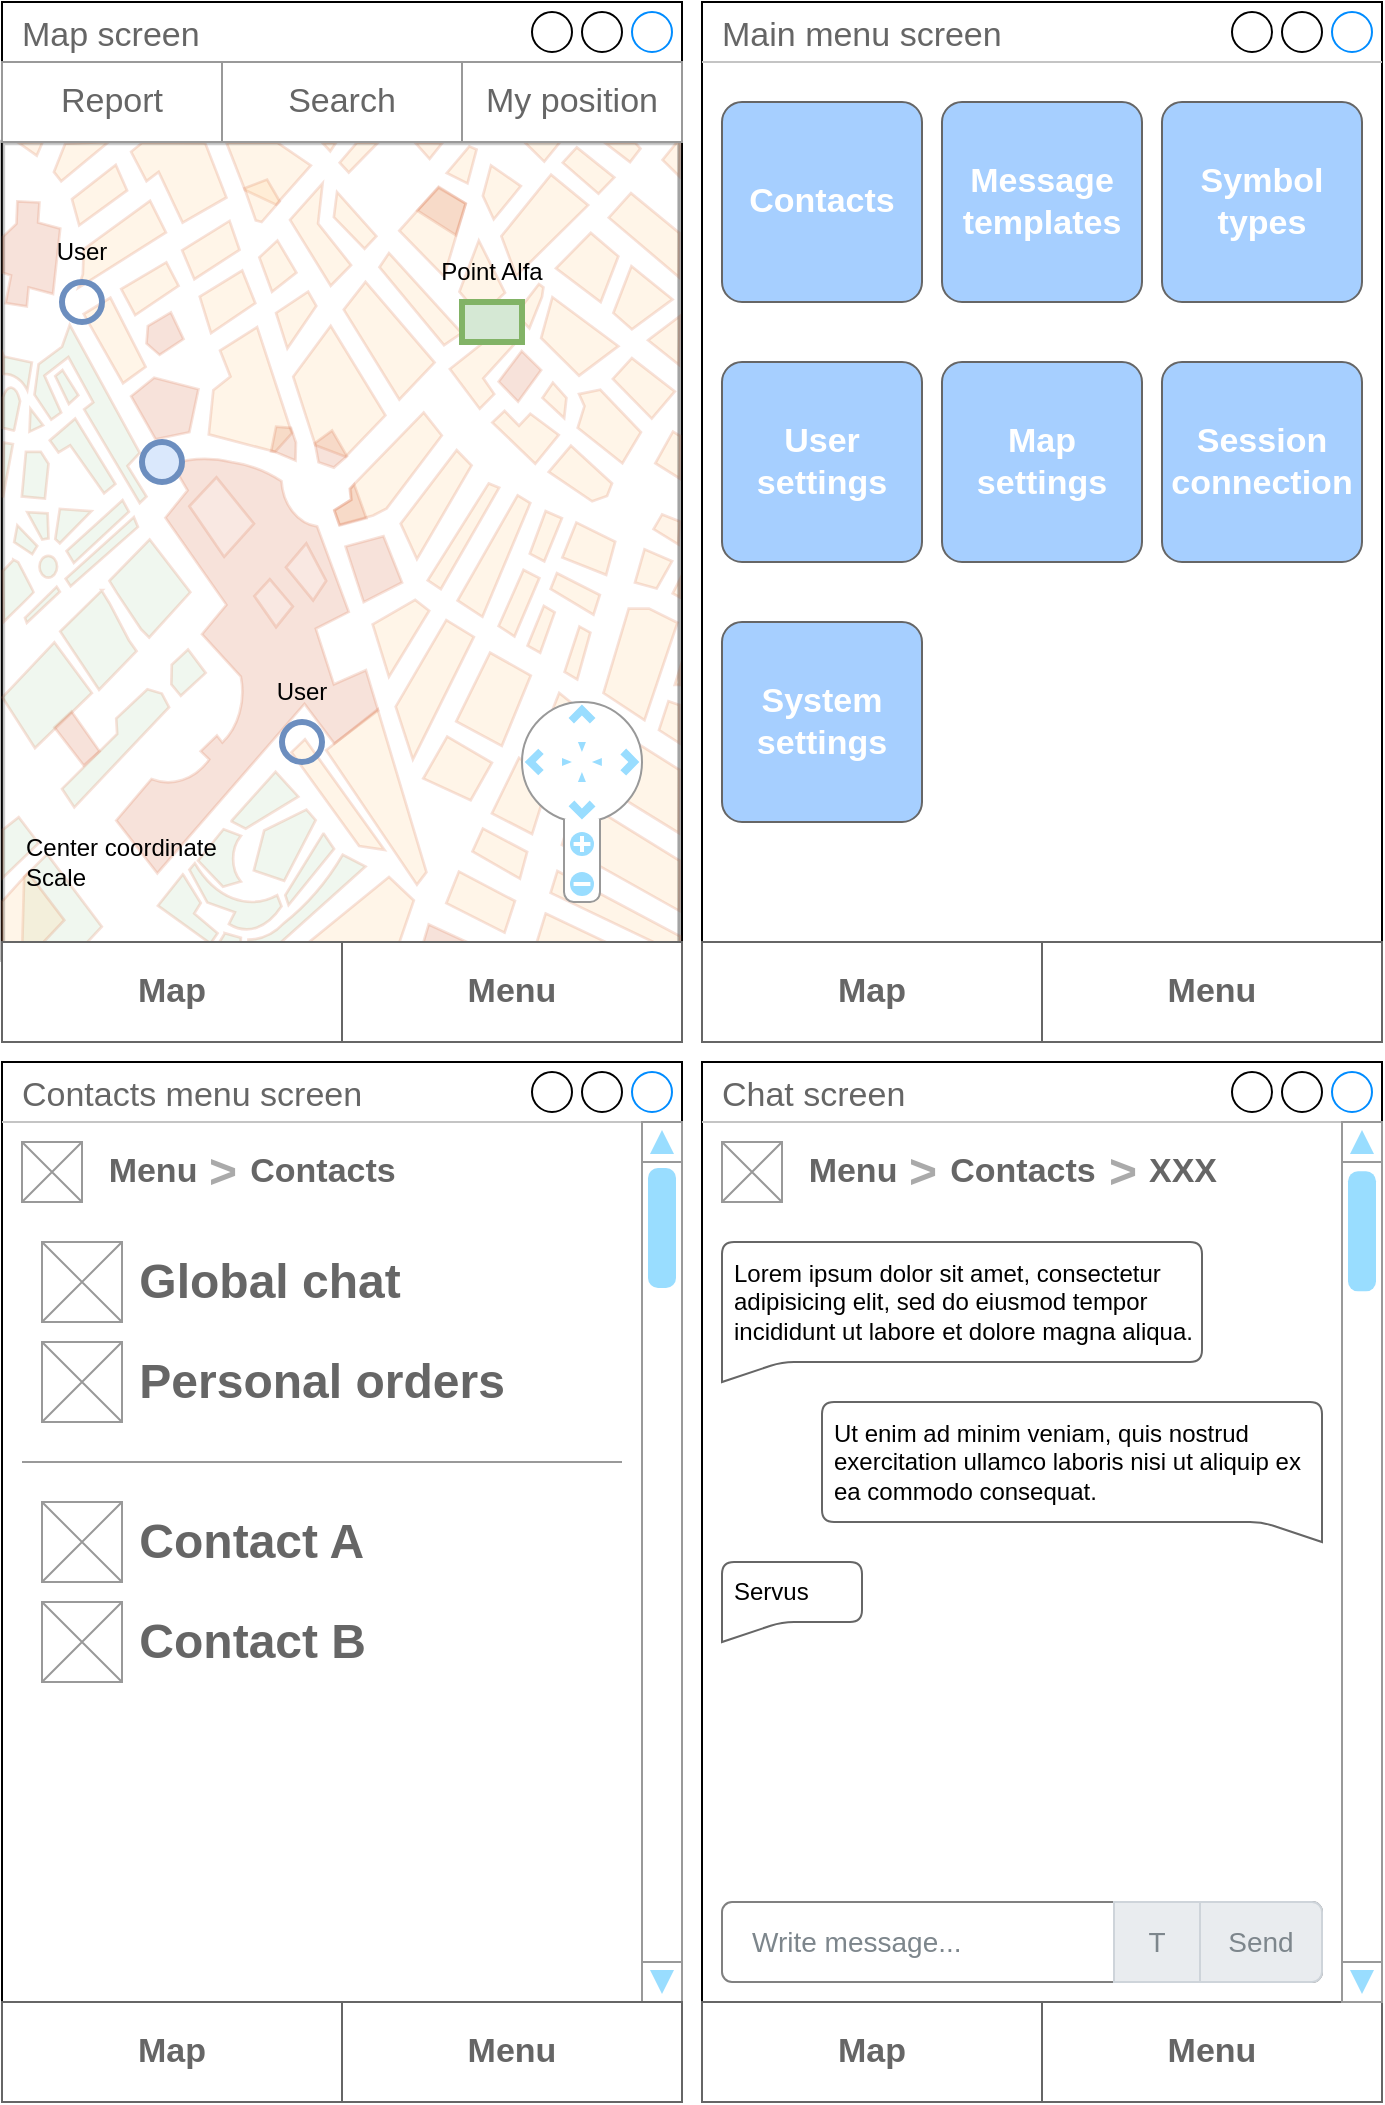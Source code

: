 <mxfile pages="2">
    <diagram name="Stránka-1" id="wXX2trazdjOJ1I0KPVxf">
        <mxGraphModel dx="499" dy="601" grid="1" gridSize="10" guides="1" tooltips="1" connect="1" arrows="1" fold="1" page="1" pageScale="1" pageWidth="827" pageHeight="1169" math="0" shadow="0">
            <root>
                <mxCell id="0"/>
                <mxCell id="1" parent="0"/>
                <mxCell id="GQ7bBWIwKiXTHCZu3XIU-1" value="Map screen" style="strokeWidth=1;shadow=0;dashed=0;align=center;html=1;shape=mxgraph.mockup.containers.window;align=left;verticalAlign=top;spacingLeft=8;strokeColor2=#008cff;strokeColor3=#c4c4c4;fontColor=#666666;mainText=;fontSize=17;labelBackgroundColor=none;whiteSpace=wrap;" parent="1" vertex="1">
                    <mxGeometry width="340" height="520" as="geometry"/>
                </mxCell>
                <mxCell id="GQ7bBWIwKiXTHCZu3XIU-12" value="" style="verticalLabelPosition=bottom;shadow=0;dashed=0;align=center;html=1;verticalAlign=top;strokeWidth=1;shape=mxgraph.mockup.misc.map;fontColor=default;opacity=20;" parent="1" vertex="1">
                    <mxGeometry y="70" width="340" height="410" as="geometry"/>
                </mxCell>
                <mxCell id="GQ7bBWIwKiXTHCZu3XIU-2" value="" style="strokeWidth=1;shadow=0;dashed=0;align=center;html=1;shape=mxgraph.mockup.rrect;rSize=10;fillColor=#ffffff;strokeColor=#666666;" parent="1" vertex="1">
                    <mxGeometry y="470" width="340" height="50" as="geometry"/>
                </mxCell>
                <mxCell id="GQ7bBWIwKiXTHCZu3XIU-3" value="Menu" style="strokeColor=inherit;fillColor=inherit;gradientColor=inherit;strokeWidth=1;shadow=0;dashed=0;align=center;html=1;shape=mxgraph.mockup.rrect;rSize=0;fontSize=17;fontColor=#666666;fontStyle=1;resizeHeight=1;whiteSpace=wrap;" parent="GQ7bBWIwKiXTHCZu3XIU-2" vertex="1">
                    <mxGeometry width="170" height="50" relative="1" as="geometry">
                        <mxPoint x="170" as="offset"/>
                    </mxGeometry>
                </mxCell>
                <mxCell id="GQ7bBWIwKiXTHCZu3XIU-7" value="Map" style="strokeColor=inherit;fillColor=inherit;gradientColor=inherit;strokeWidth=1;shadow=0;dashed=0;align=center;html=1;shape=mxgraph.mockup.rrect;rSize=0;fontSize=17;fontColor=#666666;fontStyle=1;resizeHeight=1;whiteSpace=wrap;" parent="GQ7bBWIwKiXTHCZu3XIU-2" vertex="1">
                    <mxGeometry width="170" height="50" as="geometry"/>
                </mxCell>
                <mxCell id="GQ7bBWIwKiXTHCZu3XIU-8" value="" style="verticalLabelPosition=bottom;shadow=0;dashed=0;align=center;html=1;verticalAlign=top;strokeWidth=1;shape=mxgraph.mockup.navigation.mapNavigator;fillColor2=#99ddff;strokeColor2=none;strokeColor3=#ffffff;strokeColor=#999999;" parent="1" vertex="1">
                    <mxGeometry x="260" y="350" width="60" height="100" as="geometry"/>
                </mxCell>
                <mxCell id="GQ7bBWIwKiXTHCZu3XIU-18" value="" style="strokeWidth=1;shadow=0;dashed=0;align=center;html=1;shape=mxgraph.mockup.forms.rrect;rSize=0;strokeColor=#999999;" parent="1" vertex="1">
                    <mxGeometry y="30" width="340" height="40" as="geometry"/>
                </mxCell>
                <mxCell id="GQ7bBWIwKiXTHCZu3XIU-19" value="Report" style="strokeColor=inherit;fillColor=inherit;gradientColor=inherit;strokeWidth=1;shadow=0;dashed=0;align=center;html=1;shape=mxgraph.mockup.forms.rrect;rSize=0;fontSize=17;fontColor=#666666;whiteSpace=wrap;" parent="GQ7bBWIwKiXTHCZu3XIU-18" vertex="1">
                    <mxGeometry width="110" height="40" as="geometry"/>
                </mxCell>
                <mxCell id="GQ7bBWIwKiXTHCZu3XIU-20" value="Search" style="strokeColor=inherit;fillColor=inherit;gradientColor=inherit;strokeWidth=1;shadow=0;dashed=0;align=center;html=1;shape=mxgraph.mockup.forms.rrect;rSize=0;fontSize=17;fontColor=#666666;whiteSpace=wrap;" parent="GQ7bBWIwKiXTHCZu3XIU-18" vertex="1">
                    <mxGeometry x="110" width="120" height="40" as="geometry"/>
                </mxCell>
                <mxCell id="GQ7bBWIwKiXTHCZu3XIU-21" value="My position" style="strokeColor=inherit;fillColor=inherit;gradientColor=inherit;strokeWidth=1;shadow=0;dashed=0;align=center;html=1;shape=mxgraph.mockup.forms.rrect;rSize=0;fontSize=17;fontColor=#666666;whiteSpace=wrap;" parent="GQ7bBWIwKiXTHCZu3XIU-18" vertex="1">
                    <mxGeometry x="230" width="110" height="40" as="geometry"/>
                </mxCell>
                <mxCell id="GQ7bBWIwKiXTHCZu3XIU-26" value="Center coordinate&lt;br&gt;Scale" style="text;html=1;strokeColor=none;fillColor=none;align=left;verticalAlign=middle;whiteSpace=wrap;rounded=0;" parent="1" vertex="1">
                    <mxGeometry x="10" y="410" width="100" height="40" as="geometry"/>
                </mxCell>
                <mxCell id="GQ7bBWIwKiXTHCZu3XIU-27" value="" style="ellipse;whiteSpace=wrap;html=1;aspect=fixed;fillColor=#dae8fc;strokeColor=#6c8ebf;strokeWidth=3;" parent="1" vertex="1">
                    <mxGeometry x="70" y="220" width="20" height="20" as="geometry"/>
                </mxCell>
                <mxCell id="GQ7bBWIwKiXTHCZu3XIU-28" value="" style="ellipse;whiteSpace=wrap;html=1;aspect=fixed;fillColor=none;strokeColor=#6c8ebf;strokeWidth=3;" parent="1" vertex="1">
                    <mxGeometry x="140" y="360" width="20" height="20" as="geometry"/>
                </mxCell>
                <mxCell id="GQ7bBWIwKiXTHCZu3XIU-29" value="" style="ellipse;whiteSpace=wrap;html=1;aspect=fixed;fillColor=none;strokeColor=#6c8ebf;strokeWidth=3;" parent="1" vertex="1">
                    <mxGeometry x="30" y="140" width="20" height="20" as="geometry"/>
                </mxCell>
                <mxCell id="GQ7bBWIwKiXTHCZu3XIU-30" value="" style="rounded=0;whiteSpace=wrap;html=1;fillColor=#d5e8d4;strokeColor=#82b366;strokeWidth=3;" parent="1" vertex="1">
                    <mxGeometry x="230" y="150" width="30" height="20" as="geometry"/>
                </mxCell>
                <mxCell id="GQ7bBWIwKiXTHCZu3XIU-31" value="User" style="text;html=1;strokeColor=none;fillColor=none;align=center;verticalAlign=middle;whiteSpace=wrap;rounded=0;" parent="1" vertex="1">
                    <mxGeometry x="10" y="110" width="60" height="30" as="geometry"/>
                </mxCell>
                <mxCell id="GQ7bBWIwKiXTHCZu3XIU-32" value="User" style="text;html=1;strokeColor=none;fillColor=none;align=center;verticalAlign=middle;whiteSpace=wrap;rounded=0;" parent="1" vertex="1">
                    <mxGeometry x="120" y="330" width="60" height="30" as="geometry"/>
                </mxCell>
                <mxCell id="GQ7bBWIwKiXTHCZu3XIU-33" value="Point Alfa" style="text;html=1;strokeColor=none;fillColor=none;align=center;verticalAlign=middle;whiteSpace=wrap;rounded=0;" parent="1" vertex="1">
                    <mxGeometry x="215" y="120" width="60" height="30" as="geometry"/>
                </mxCell>
                <mxCell id="IEfjwR9wJfI03sF2gvPT-1" value="Main menu screen" style="strokeWidth=1;shadow=0;dashed=0;align=center;html=1;shape=mxgraph.mockup.containers.window;align=left;verticalAlign=top;spacingLeft=8;strokeColor2=#008cff;strokeColor3=#c4c4c4;fontColor=#666666;mainText=;fontSize=17;labelBackgroundColor=none;whiteSpace=wrap;" parent="1" vertex="1">
                    <mxGeometry x="350" width="340" height="520" as="geometry"/>
                </mxCell>
                <mxCell id="IEfjwR9wJfI03sF2gvPT-2" value="" style="strokeWidth=1;shadow=0;dashed=0;align=center;html=1;shape=mxgraph.mockup.rrect;rSize=10;fillColor=#ffffff;strokeColor=#666666;" parent="1" vertex="1">
                    <mxGeometry x="350" y="470" width="340" height="50" as="geometry"/>
                </mxCell>
                <mxCell id="IEfjwR9wJfI03sF2gvPT-3" value="Menu" style="strokeColor=inherit;fillColor=inherit;gradientColor=inherit;strokeWidth=1;shadow=0;dashed=0;align=center;html=1;shape=mxgraph.mockup.rrect;rSize=0;fontSize=17;fontColor=#666666;fontStyle=1;resizeHeight=1;whiteSpace=wrap;" parent="IEfjwR9wJfI03sF2gvPT-2" vertex="1">
                    <mxGeometry width="170" height="50" relative="1" as="geometry">
                        <mxPoint x="170" as="offset"/>
                    </mxGeometry>
                </mxCell>
                <mxCell id="IEfjwR9wJfI03sF2gvPT-4" value="Map" style="strokeColor=inherit;fillColor=inherit;gradientColor=inherit;strokeWidth=1;shadow=0;dashed=0;align=center;html=1;shape=mxgraph.mockup.rrect;rSize=0;fontSize=17;fontColor=#666666;fontStyle=1;resizeHeight=1;whiteSpace=wrap;" parent="IEfjwR9wJfI03sF2gvPT-2" vertex="1">
                    <mxGeometry width="170" height="50" as="geometry"/>
                </mxCell>
                <mxCell id="IEfjwR9wJfI03sF2gvPT-5" value="Contacts" style="strokeWidth=1;shadow=0;dashed=0;align=center;html=1;shape=mxgraph.mockup.buttons.button;strokeColor=#666666;fontColor=#ffffff;mainText=;buttonStyle=round;fontSize=17;fontStyle=1;fillColor=#A6CFFF;whiteSpace=wrap;" parent="1" vertex="1">
                    <mxGeometry x="360" y="50" width="100" height="100" as="geometry"/>
                </mxCell>
                <mxCell id="IEfjwR9wJfI03sF2gvPT-6" value="Message templates" style="strokeWidth=1;shadow=0;dashed=0;align=center;html=1;shape=mxgraph.mockup.buttons.button;strokeColor=#666666;fontColor=#ffffff;mainText=;buttonStyle=round;fontSize=17;fontStyle=1;fillColor=#A6CFFF;whiteSpace=wrap;" parent="1" vertex="1">
                    <mxGeometry x="470" y="50" width="100" height="100" as="geometry"/>
                </mxCell>
                <mxCell id="IEfjwR9wJfI03sF2gvPT-7" value="Symbol types" style="strokeWidth=1;shadow=0;dashed=0;align=center;html=1;shape=mxgraph.mockup.buttons.button;strokeColor=#666666;fontColor=#ffffff;mainText=;buttonStyle=round;fontSize=17;fontStyle=1;fillColor=#A6CFFF;whiteSpace=wrap;" parent="1" vertex="1">
                    <mxGeometry x="580" y="50" width="100" height="100" as="geometry"/>
                </mxCell>
                <mxCell id="IEfjwR9wJfI03sF2gvPT-8" value="User settings" style="strokeWidth=1;shadow=0;dashed=0;align=center;html=1;shape=mxgraph.mockup.buttons.button;strokeColor=#666666;fontColor=#ffffff;mainText=;buttonStyle=round;fontSize=17;fontStyle=1;fillColor=#A6CFFF;whiteSpace=wrap;" parent="1" vertex="1">
                    <mxGeometry x="360" y="180" width="100" height="100" as="geometry"/>
                </mxCell>
                <mxCell id="IEfjwR9wJfI03sF2gvPT-9" value="Map settings" style="strokeWidth=1;shadow=0;dashed=0;align=center;html=1;shape=mxgraph.mockup.buttons.button;strokeColor=#666666;fontColor=#ffffff;mainText=;buttonStyle=round;fontSize=17;fontStyle=1;fillColor=#A6CFFF;whiteSpace=wrap;" parent="1" vertex="1">
                    <mxGeometry x="470" y="180" width="100" height="100" as="geometry"/>
                </mxCell>
                <mxCell id="IEfjwR9wJfI03sF2gvPT-10" value="Session connection" style="strokeWidth=1;shadow=0;dashed=0;align=center;html=1;shape=mxgraph.mockup.buttons.button;strokeColor=#666666;fontColor=#ffffff;mainText=;buttonStyle=round;fontSize=17;fontStyle=1;fillColor=#A6CFFF;whiteSpace=wrap;" parent="1" vertex="1">
                    <mxGeometry x="580" y="180" width="100" height="100" as="geometry"/>
                </mxCell>
                <mxCell id="IEfjwR9wJfI03sF2gvPT-11" value="System settings" style="strokeWidth=1;shadow=0;dashed=0;align=center;html=1;shape=mxgraph.mockup.buttons.button;strokeColor=#666666;fontColor=#ffffff;mainText=;buttonStyle=round;fontSize=17;fontStyle=1;fillColor=#A6CFFF;whiteSpace=wrap;" parent="1" vertex="1">
                    <mxGeometry x="360" y="310" width="100" height="100" as="geometry"/>
                </mxCell>
                <mxCell id="JDTrWuSzX2jGv_kYJbEN-19" value="Contacts menu screen" style="strokeWidth=1;shadow=0;dashed=0;align=center;html=1;shape=mxgraph.mockup.containers.window;align=left;verticalAlign=top;spacingLeft=8;strokeColor2=#008cff;strokeColor3=#c4c4c4;fontColor=#666666;mainText=;fontSize=17;labelBackgroundColor=none;whiteSpace=wrap;" parent="1" vertex="1">
                    <mxGeometry y="530" width="340" height="520" as="geometry"/>
                </mxCell>
                <mxCell id="JDTrWuSzX2jGv_kYJbEN-20" value="" style="verticalLabelPosition=bottom;shadow=0;dashed=0;align=center;html=1;verticalAlign=top;strokeWidth=1;shape=mxgraph.mockup.navigation.scrollBar;strokeColor=#999999;barPos=99.118;fillColor2=#99ddff;strokeColor2=none;direction=north;" parent="1" vertex="1">
                    <mxGeometry x="320" y="560" width="20" height="440" as="geometry"/>
                </mxCell>
                <mxCell id="JDTrWuSzX2jGv_kYJbEN-21" value="" style="strokeWidth=1;shadow=0;dashed=0;align=center;html=1;shape=mxgraph.mockup.rrect;rSize=10;fillColor=#ffffff;strokeColor=#666666;" parent="1" vertex="1">
                    <mxGeometry y="1000" width="340" height="50" as="geometry"/>
                </mxCell>
                <mxCell id="JDTrWuSzX2jGv_kYJbEN-22" value="Menu" style="strokeColor=inherit;fillColor=inherit;gradientColor=inherit;strokeWidth=1;shadow=0;dashed=0;align=center;html=1;shape=mxgraph.mockup.rrect;rSize=0;fontSize=17;fontColor=#666666;fontStyle=1;resizeHeight=1;whiteSpace=wrap;" parent="JDTrWuSzX2jGv_kYJbEN-21" vertex="1">
                    <mxGeometry width="170" height="50" relative="1" as="geometry">
                        <mxPoint x="170" as="offset"/>
                    </mxGeometry>
                </mxCell>
                <mxCell id="JDTrWuSzX2jGv_kYJbEN-23" value="Map" style="strokeColor=inherit;fillColor=inherit;gradientColor=inherit;strokeWidth=1;shadow=0;dashed=0;align=center;html=1;shape=mxgraph.mockup.rrect;rSize=0;fontSize=17;fontColor=#666666;fontStyle=1;resizeHeight=1;whiteSpace=wrap;" parent="JDTrWuSzX2jGv_kYJbEN-21" vertex="1">
                    <mxGeometry width="170" height="50" as="geometry"/>
                </mxCell>
                <mxCell id="JDTrWuSzX2jGv_kYJbEN-24" value="Menu" style="strokeWidth=1;shadow=0;dashed=0;align=center;html=1;shape=mxgraph.mockup.navigation.anchor;fontSize=17;fontColor=#666666;fontStyle=1;" parent="1" vertex="1">
                    <mxGeometry x="50" y="570" width="50" height="30" as="geometry"/>
                </mxCell>
                <mxCell id="JDTrWuSzX2jGv_kYJbEN-25" value="&gt;" style="strokeWidth=1;shadow=0;dashed=0;align=center;html=1;shape=mxgraph.mockup.navigation.anchor;fontSize=24;fontColor=#aaaaaa;fontStyle=1;" parent="1" vertex="1">
                    <mxGeometry x="100" y="570" width="20" height="30" as="geometry"/>
                </mxCell>
                <mxCell id="JDTrWuSzX2jGv_kYJbEN-26" value="Contacts" style="strokeWidth=1;shadow=0;dashed=0;align=center;html=1;shape=mxgraph.mockup.navigation.anchor;fontSize=17;fontColor=#666666;fontStyle=1;" parent="1" vertex="1">
                    <mxGeometry x="120" y="570" width="80" height="30" as="geometry"/>
                </mxCell>
                <mxCell id="JDTrWuSzX2jGv_kYJbEN-27" value="" style="verticalLabelPosition=bottom;shadow=0;dashed=0;align=center;html=1;verticalAlign=top;strokeWidth=1;shape=mxgraph.mockup.graphics.simpleIcon;strokeColor=#999999;" parent="1" vertex="1">
                    <mxGeometry x="10" y="570" width="30" height="30" as="geometry"/>
                </mxCell>
                <mxCell id="JDTrWuSzX2jGv_kYJbEN-28" value="" style="verticalLabelPosition=bottom;shadow=0;dashed=0;align=center;html=1;verticalAlign=top;strokeWidth=1;shape=mxgraph.mockup.graphics.simpleIcon;strokeColor=#999999;" parent="1" vertex="1">
                    <mxGeometry x="20" y="620" width="40" height="40" as="geometry"/>
                </mxCell>
                <mxCell id="JDTrWuSzX2jGv_kYJbEN-29" value="&amp;nbsp;Global chat" style="text;html=1;strokeColor=none;fillColor=none;align=left;verticalAlign=middle;whiteSpace=wrap;rounded=0;fontStyle=1;fontSize=24;fontColor=#666666;" parent="1" vertex="1">
                    <mxGeometry x="60" y="620" width="240" height="40" as="geometry"/>
                </mxCell>
                <mxCell id="JDTrWuSzX2jGv_kYJbEN-30" value="" style="verticalLabelPosition=bottom;shadow=0;dashed=0;align=center;html=1;verticalAlign=top;strokeWidth=1;shape=mxgraph.mockup.graphics.simpleIcon;strokeColor=#999999;" parent="1" vertex="1">
                    <mxGeometry x="20" y="670" width="40" height="40" as="geometry"/>
                </mxCell>
                <mxCell id="JDTrWuSzX2jGv_kYJbEN-31" value="&amp;nbsp;Personal orders" style="text;html=1;strokeColor=none;fillColor=none;align=left;verticalAlign=middle;whiteSpace=wrap;rounded=0;fontStyle=1;fontSize=24;fontColor=#666666;" parent="1" vertex="1">
                    <mxGeometry x="60" y="670" width="240" height="40" as="geometry"/>
                </mxCell>
                <mxCell id="JDTrWuSzX2jGv_kYJbEN-32" value="" style="verticalLabelPosition=bottom;shadow=0;dashed=0;align=center;html=1;verticalAlign=top;strokeWidth=1;shape=mxgraph.mockup.markup.line;strokeColor=#999999;" parent="1" vertex="1">
                    <mxGeometry x="10" y="720" width="300" height="20" as="geometry"/>
                </mxCell>
                <mxCell id="JDTrWuSzX2jGv_kYJbEN-33" value="" style="verticalLabelPosition=bottom;shadow=0;dashed=0;align=center;html=1;verticalAlign=top;strokeWidth=1;shape=mxgraph.mockup.graphics.simpleIcon;strokeColor=#999999;" parent="1" vertex="1">
                    <mxGeometry x="20" y="750" width="40" height="40" as="geometry"/>
                </mxCell>
                <mxCell id="JDTrWuSzX2jGv_kYJbEN-34" value="&amp;nbsp;Contact A" style="text;html=1;strokeColor=none;fillColor=none;align=left;verticalAlign=middle;whiteSpace=wrap;rounded=0;fontStyle=1;fontSize=24;fontColor=#666666;" parent="1" vertex="1">
                    <mxGeometry x="60" y="750" width="240" height="40" as="geometry"/>
                </mxCell>
                <mxCell id="JDTrWuSzX2jGv_kYJbEN-35" value="" style="verticalLabelPosition=bottom;shadow=0;dashed=0;align=center;html=1;verticalAlign=top;strokeWidth=1;shape=mxgraph.mockup.graphics.simpleIcon;strokeColor=#999999;" parent="1" vertex="1">
                    <mxGeometry x="20" y="800" width="40" height="40" as="geometry"/>
                </mxCell>
                <mxCell id="JDTrWuSzX2jGv_kYJbEN-36" value="&amp;nbsp;Contact B" style="text;html=1;strokeColor=none;fillColor=none;align=left;verticalAlign=middle;whiteSpace=wrap;rounded=0;fontStyle=1;fontSize=24;fontColor=#666666;" parent="1" vertex="1">
                    <mxGeometry x="60" y="800" width="240" height="40" as="geometry"/>
                </mxCell>
                <mxCell id="IhkZbZOMqd7OkXrAbszF-1" value="Chat screen" style="strokeWidth=1;shadow=0;dashed=0;align=center;html=1;shape=mxgraph.mockup.containers.window;align=left;verticalAlign=top;spacingLeft=8;strokeColor2=#008cff;strokeColor3=#c4c4c4;fontColor=#666666;mainText=;fontSize=17;labelBackgroundColor=none;whiteSpace=wrap;" parent="1" vertex="1">
                    <mxGeometry x="350" y="530" width="340" height="520" as="geometry"/>
                </mxCell>
                <mxCell id="IhkZbZOMqd7OkXrAbszF-2" value="" style="strokeWidth=1;shadow=0;dashed=0;align=center;html=1;shape=mxgraph.mockup.rrect;rSize=10;fillColor=#ffffff;strokeColor=#666666;" parent="1" vertex="1">
                    <mxGeometry x="350" y="1000" width="340" height="50" as="geometry"/>
                </mxCell>
                <mxCell id="IhkZbZOMqd7OkXrAbszF-3" value="Menu" style="strokeColor=inherit;fillColor=inherit;gradientColor=inherit;strokeWidth=1;shadow=0;dashed=0;align=center;html=1;shape=mxgraph.mockup.rrect;rSize=0;fontSize=17;fontColor=#666666;fontStyle=1;resizeHeight=1;whiteSpace=wrap;" parent="IhkZbZOMqd7OkXrAbszF-2" vertex="1">
                    <mxGeometry width="170" height="50" relative="1" as="geometry">
                        <mxPoint x="170" as="offset"/>
                    </mxGeometry>
                </mxCell>
                <mxCell id="IhkZbZOMqd7OkXrAbszF-4" value="Map" style="strokeColor=inherit;fillColor=inherit;gradientColor=inherit;strokeWidth=1;shadow=0;dashed=0;align=center;html=1;shape=mxgraph.mockup.rrect;rSize=0;fontSize=17;fontColor=#666666;fontStyle=1;resizeHeight=1;whiteSpace=wrap;" parent="IhkZbZOMqd7OkXrAbszF-2" vertex="1">
                    <mxGeometry width="170" height="50" as="geometry"/>
                </mxCell>
                <mxCell id="IhkZbZOMqd7OkXrAbszF-5" value="Menu" style="strokeWidth=1;shadow=0;dashed=0;align=center;html=1;shape=mxgraph.mockup.navigation.anchor;fontSize=17;fontColor=#666666;fontStyle=1;" parent="1" vertex="1">
                    <mxGeometry x="400" y="570" width="50" height="30" as="geometry"/>
                </mxCell>
                <mxCell id="IhkZbZOMqd7OkXrAbszF-6" value="&gt;" style="strokeWidth=1;shadow=0;dashed=0;align=center;html=1;shape=mxgraph.mockup.navigation.anchor;fontSize=24;fontColor=#aaaaaa;fontStyle=1;" parent="1" vertex="1">
                    <mxGeometry x="450" y="570" width="20" height="30" as="geometry"/>
                </mxCell>
                <mxCell id="IhkZbZOMqd7OkXrAbszF-7" value="Contacts" style="strokeWidth=1;shadow=0;dashed=0;align=center;html=1;shape=mxgraph.mockup.navigation.anchor;fontSize=17;fontColor=#666666;fontStyle=1;" parent="1" vertex="1">
                    <mxGeometry x="470" y="570" width="80" height="30" as="geometry"/>
                </mxCell>
                <mxCell id="IhkZbZOMqd7OkXrAbszF-8" value="&gt;" style="strokeWidth=1;shadow=0;dashed=0;align=center;html=1;shape=mxgraph.mockup.navigation.anchor;fontSize=24;fontColor=#aaaaaa;fontStyle=1;" parent="1" vertex="1">
                    <mxGeometry x="550" y="570" width="20" height="30" as="geometry"/>
                </mxCell>
                <mxCell id="IhkZbZOMqd7OkXrAbszF-9" value="XXX" style="strokeWidth=1;shadow=0;dashed=0;align=center;html=1;shape=mxgraph.mockup.navigation.anchor;fontSize=17;fontColor=#666666;fontStyle=1;" parent="1" vertex="1">
                    <mxGeometry x="570" y="570" width="40" height="30" as="geometry"/>
                </mxCell>
                <mxCell id="IhkZbZOMqd7OkXrAbszF-10" value="" style="verticalLabelPosition=bottom;shadow=0;dashed=0;align=center;html=1;verticalAlign=top;strokeWidth=1;shape=mxgraph.mockup.graphics.simpleIcon;strokeColor=#999999;" parent="1" vertex="1">
                    <mxGeometry x="360" y="570" width="30" height="30" as="geometry"/>
                </mxCell>
                <mxCell id="IhkZbZOMqd7OkXrAbszF-11" value="" style="verticalLabelPosition=bottom;shadow=0;dashed=0;align=center;html=1;verticalAlign=top;strokeWidth=1;shape=mxgraph.mockup.navigation.scrollBar;strokeColor=#999999;barPos=98.627;fillColor2=#99ddff;strokeColor2=none;direction=north;" parent="1" vertex="1">
                    <mxGeometry x="670" y="560" width="20" height="440" as="geometry"/>
                </mxCell>
                <mxCell id="IhkZbZOMqd7OkXrAbszF-12" value="Write message..." style="html=1;shadow=0;dashed=0;shape=mxgraph.bootstrap.rrect;rSize=5;strokeColor=#808080;html=1;whiteSpace=wrap;fillColor=#FFFFFF;fontColor=#7D868C;align=left;spacing=15;fontSize=14;" parent="1" vertex="1">
                    <mxGeometry x="360" y="950" width="300" height="40" as="geometry"/>
                </mxCell>
                <mxCell id="IhkZbZOMqd7OkXrAbszF-13" value="Send" style="html=1;shadow=0;dashed=0;shape=mxgraph.bootstrap.rightButton;strokeColor=#CED4DA;gradientColor=inherit;fontColor=inherit;fillColor=#E9ECEF;rSize=5;perimeter=none;whiteSpace=wrap;resizeHeight=1;fontSize=14;align=center;spacing=15;" parent="IhkZbZOMqd7OkXrAbszF-12" vertex="1">
                    <mxGeometry x="1" width="61" height="40" relative="1" as="geometry">
                        <mxPoint x="-61" as="offset"/>
                    </mxGeometry>
                </mxCell>
                <mxCell id="IhkZbZOMqd7OkXrAbszF-14" value="T" style="html=1;shadow=0;dashed=0;strokeColor=#CED4DA;gradientColor=inherit;fontColor=inherit;fillColor=#E9ECEF;perimeter=none;whiteSpace=wrap;resizeHeight=1;fontSize=14;align=center;spacing=15;" parent="IhkZbZOMqd7OkXrAbszF-12" vertex="1">
                    <mxGeometry x="1" width="43" height="40" relative="1" as="geometry">
                        <mxPoint x="-104" as="offset"/>
                    </mxGeometry>
                </mxCell>
                <mxCell id="IhkZbZOMqd7OkXrAbszF-15" value="Lorem ipsum dolor sit amet, consectetur adipisicing elit, sed do eiusmod tempor incididunt ut labore et dolore magna aliqua." style="shape=callout;whiteSpace=wrap;html=1;perimeter=calloutPerimeter;size=10;position=0;base=30;position2=0;rounded=1;arcSize=12;strokeColor=#666666;align=left;verticalAlign=middle;spacingLeft=4;" parent="1" vertex="1">
                    <mxGeometry x="360" y="620" width="240" height="70" as="geometry"/>
                </mxCell>
                <mxCell id="IhkZbZOMqd7OkXrAbszF-16" value="Ut enim ad minim veniam, quis nostrud exercitation ullamco laboris nisi ut aliquip ex ea commodo consequat." style="shape=callout;whiteSpace=wrap;html=1;perimeter=calloutPerimeter;size=10;position=0.88;base=240;position2=1;rounded=1;arcSize=12;strokeColor=#666666;align=left;verticalAlign=middle;spacingLeft=4;" parent="1" vertex="1">
                    <mxGeometry x="410" y="700" width="250" height="70" as="geometry"/>
                </mxCell>
                <mxCell id="IhkZbZOMqd7OkXrAbszF-17" value="Servus" style="shape=callout;whiteSpace=wrap;html=1;perimeter=calloutPerimeter;size=10;position=0;base=30;position2=0;rounded=1;arcSize=12;strokeColor=#666666;align=left;verticalAlign=middle;spacingLeft=4;" parent="1" vertex="1">
                    <mxGeometry x="360" y="780" width="70" height="40" as="geometry"/>
                </mxCell>
            </root>
        </mxGraphModel>
    </diagram>
    <diagram id="-qrOtkm1TOo4jTx6ikzu" name="Stránka-2">
        <mxGraphModel dx="1195" dy="632" grid="1" gridSize="10" guides="1" tooltips="1" connect="1" arrows="1" fold="1" page="1" pageScale="1" pageWidth="827" pageHeight="1169" math="0" shadow="0">
            <root>
                <mxCell id="0"/>
                <mxCell id="1" parent="0"/>
            </root>
        </mxGraphModel>
    </diagram>
</mxfile>